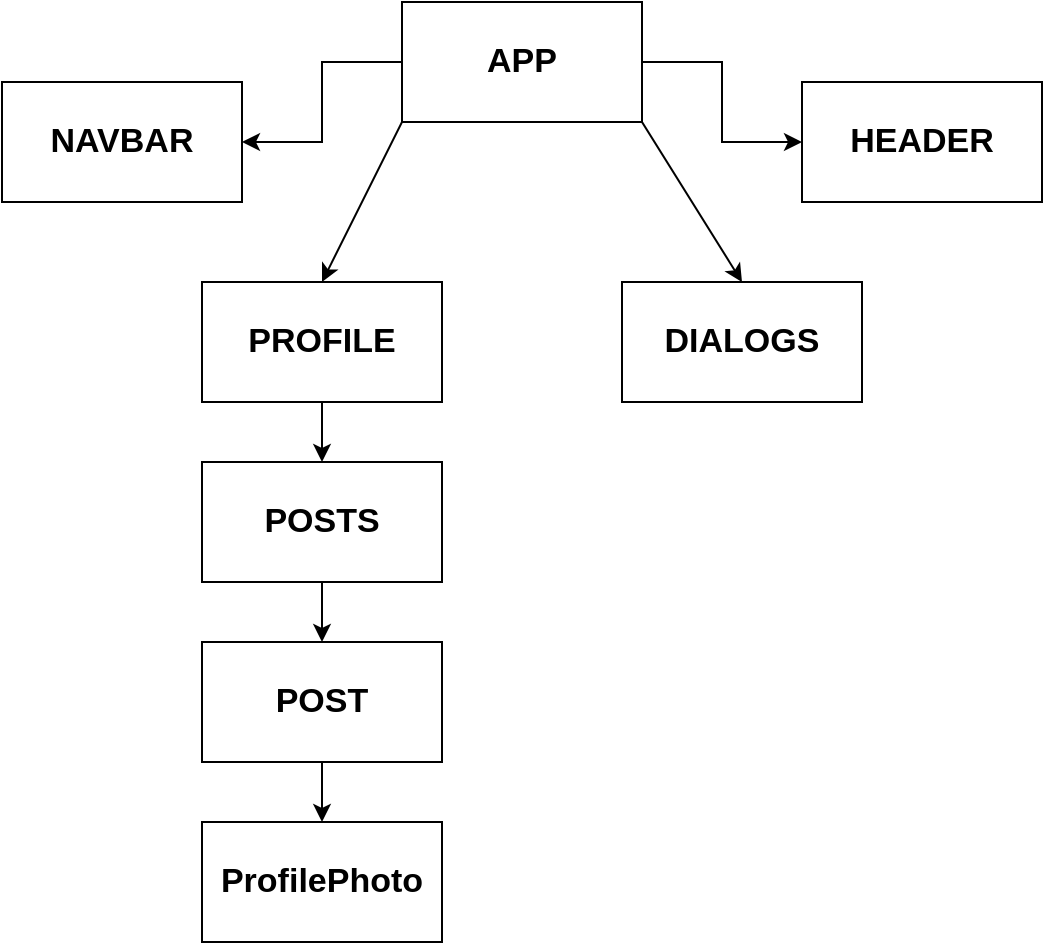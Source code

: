 <mxfile version="14.3.1" type="github">
  <diagram id="iHVpTHhcVD1JC7oqcurt" name="Page-1">
    <mxGraphModel dx="1038" dy="491" grid="1" gridSize="10" guides="1" tooltips="1" connect="1" arrows="1" fold="1" page="1" pageScale="1" pageWidth="850" pageHeight="1100" math="0" shadow="0">
      <root>
        <mxCell id="0" />
        <mxCell id="1" parent="0" />
        <mxCell id="0DyO54acJOOGTnfKubi6-8" value="" style="edgeStyle=orthogonalEdgeStyle;rounded=0;orthogonalLoop=1;jettySize=auto;html=1;" edge="1" parent="1" source="0DyO54acJOOGTnfKubi6-6" target="0DyO54acJOOGTnfKubi6-7">
          <mxGeometry relative="1" as="geometry" />
        </mxCell>
        <mxCell id="0DyO54acJOOGTnfKubi6-10" value="" style="edgeStyle=orthogonalEdgeStyle;rounded=0;orthogonalLoop=1;jettySize=auto;html=1;" edge="1" parent="1" source="0DyO54acJOOGTnfKubi6-6" target="0DyO54acJOOGTnfKubi6-9">
          <mxGeometry relative="1" as="geometry" />
        </mxCell>
        <mxCell id="0DyO54acJOOGTnfKubi6-6" value="&lt;font size=&quot;1&quot;&gt;&lt;b style=&quot;font-size: 17px&quot;&gt;APP&lt;/b&gt;&lt;/font&gt;" style="rounded=0;whiteSpace=wrap;html=1;" vertex="1" parent="1">
          <mxGeometry x="350" width="120" height="60" as="geometry" />
        </mxCell>
        <mxCell id="0DyO54acJOOGTnfKubi6-7" value="&lt;b&gt;&lt;font style=&quot;font-size: 17px&quot;&gt;NAVBAR&lt;/font&gt;&lt;/b&gt;" style="rounded=0;whiteSpace=wrap;html=1;" vertex="1" parent="1">
          <mxGeometry x="150" y="40" width="120" height="60" as="geometry" />
        </mxCell>
        <mxCell id="0DyO54acJOOGTnfKubi6-9" value="&lt;font size=&quot;1&quot;&gt;&lt;b style=&quot;font-size: 17px&quot;&gt;HEADER&lt;/b&gt;&lt;/font&gt;" style="rounded=0;whiteSpace=wrap;html=1;" vertex="1" parent="1">
          <mxGeometry x="550" y="40" width="120" height="60" as="geometry" />
        </mxCell>
        <mxCell id="0DyO54acJOOGTnfKubi6-17" value="" style="edgeStyle=orthogonalEdgeStyle;rounded=0;orthogonalLoop=1;jettySize=auto;html=1;" edge="1" parent="1" source="0DyO54acJOOGTnfKubi6-11" target="0DyO54acJOOGTnfKubi6-16">
          <mxGeometry relative="1" as="geometry" />
        </mxCell>
        <mxCell id="0DyO54acJOOGTnfKubi6-11" value="&lt;font size=&quot;1&quot;&gt;&lt;b style=&quot;font-size: 17px&quot;&gt;PROFILE&lt;/b&gt;&lt;/font&gt;" style="rounded=0;whiteSpace=wrap;html=1;" vertex="1" parent="1">
          <mxGeometry x="250" y="140" width="120" height="60" as="geometry" />
        </mxCell>
        <mxCell id="0DyO54acJOOGTnfKubi6-13" value="&lt;b&gt;&lt;font style=&quot;font-size: 17px&quot;&gt;DIALOGS&lt;/font&gt;&lt;/b&gt;" style="rounded=0;whiteSpace=wrap;html=1;" vertex="1" parent="1">
          <mxGeometry x="460" y="140" width="120" height="60" as="geometry" />
        </mxCell>
        <mxCell id="0DyO54acJOOGTnfKubi6-15" value="" style="endArrow=classic;html=1;entryX=0.5;entryY=0;entryDx=0;entryDy=0;exitX=1;exitY=1;exitDx=0;exitDy=0;" edge="1" parent="1" source="0DyO54acJOOGTnfKubi6-6" target="0DyO54acJOOGTnfKubi6-13">
          <mxGeometry width="50" height="50" relative="1" as="geometry">
            <mxPoint x="480" y="100" as="sourcePoint" />
            <mxPoint x="450" y="230" as="targetPoint" />
          </mxGeometry>
        </mxCell>
        <mxCell id="0DyO54acJOOGTnfKubi6-22" value="" style="edgeStyle=orthogonalEdgeStyle;rounded=0;orthogonalLoop=1;jettySize=auto;html=1;" edge="1" parent="1" source="0DyO54acJOOGTnfKubi6-16" target="0DyO54acJOOGTnfKubi6-21">
          <mxGeometry relative="1" as="geometry" />
        </mxCell>
        <mxCell id="0DyO54acJOOGTnfKubi6-16" value="&lt;font size=&quot;1&quot;&gt;&lt;b style=&quot;font-size: 17px&quot;&gt;POSTS&lt;/b&gt;&lt;/font&gt;" style="rounded=0;whiteSpace=wrap;html=1;" vertex="1" parent="1">
          <mxGeometry x="250" y="230" width="120" height="60" as="geometry" />
        </mxCell>
        <mxCell id="0DyO54acJOOGTnfKubi6-18" style="edgeStyle=orthogonalEdgeStyle;rounded=0;orthogonalLoop=1;jettySize=auto;html=1;exitX=0.5;exitY=1;exitDx=0;exitDy=0;" edge="1" parent="1" source="0DyO54acJOOGTnfKubi6-16" target="0DyO54acJOOGTnfKubi6-16">
          <mxGeometry relative="1" as="geometry" />
        </mxCell>
        <mxCell id="0DyO54acJOOGTnfKubi6-24" value="" style="edgeStyle=orthogonalEdgeStyle;rounded=0;orthogonalLoop=1;jettySize=auto;html=1;" edge="1" parent="1" source="0DyO54acJOOGTnfKubi6-21" target="0DyO54acJOOGTnfKubi6-23">
          <mxGeometry relative="1" as="geometry" />
        </mxCell>
        <mxCell id="0DyO54acJOOGTnfKubi6-21" value="&lt;font size=&quot;1&quot;&gt;&lt;b style=&quot;font-size: 17px&quot;&gt;POST&lt;/b&gt;&lt;/font&gt;" style="rounded=0;whiteSpace=wrap;html=1;" vertex="1" parent="1">
          <mxGeometry x="250" y="320" width="120" height="60" as="geometry" />
        </mxCell>
        <mxCell id="0DyO54acJOOGTnfKubi6-23" value="&lt;font size=&quot;1&quot;&gt;&lt;b style=&quot;font-size: 17px&quot;&gt;ProfilePhoto&lt;/b&gt;&lt;/font&gt;" style="rounded=0;whiteSpace=wrap;html=1;" vertex="1" parent="1">
          <mxGeometry x="250" y="410" width="120" height="60" as="geometry" />
        </mxCell>
        <mxCell id="0DyO54acJOOGTnfKubi6-26" value="" style="endArrow=classic;html=1;exitX=0;exitY=1;exitDx=0;exitDy=0;entryX=0.5;entryY=0;entryDx=0;entryDy=0;" edge="1" parent="1" source="0DyO54acJOOGTnfKubi6-6" target="0DyO54acJOOGTnfKubi6-11">
          <mxGeometry width="50" height="50" relative="1" as="geometry">
            <mxPoint x="400" y="280" as="sourcePoint" />
            <mxPoint x="450" y="230" as="targetPoint" />
          </mxGeometry>
        </mxCell>
      </root>
    </mxGraphModel>
  </diagram>
</mxfile>

